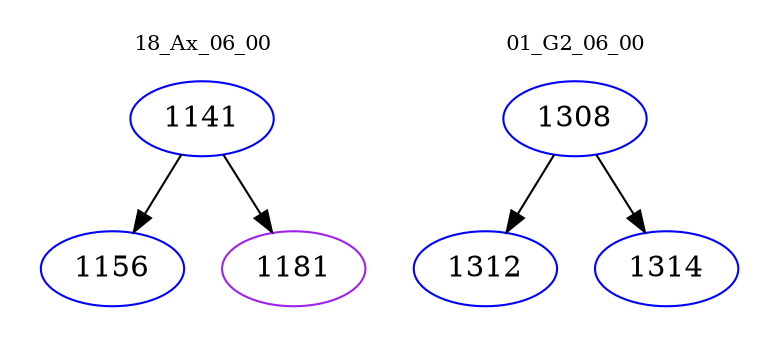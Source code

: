 digraph{
subgraph cluster_0 {
color = white
label = "18_Ax_06_00";
fontsize=10;
T0_1141 [label="1141", color="blue"]
T0_1141 -> T0_1156 [color="black"]
T0_1156 [label="1156", color="blue"]
T0_1141 -> T0_1181 [color="black"]
T0_1181 [label="1181", color="purple"]
}
subgraph cluster_1 {
color = white
label = "01_G2_06_00";
fontsize=10;
T1_1308 [label="1308", color="blue"]
T1_1308 -> T1_1312 [color="black"]
T1_1312 [label="1312", color="blue"]
T1_1308 -> T1_1314 [color="black"]
T1_1314 [label="1314", color="blue"]
}
}
